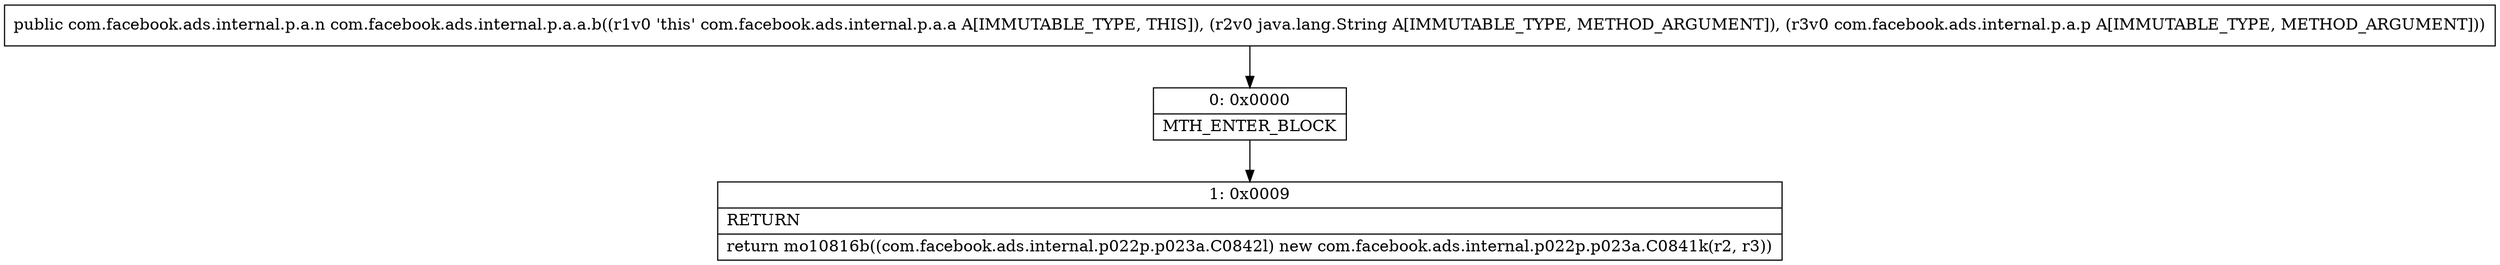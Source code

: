 digraph "CFG forcom.facebook.ads.internal.p.a.a.b(Ljava\/lang\/String;Lcom\/facebook\/ads\/internal\/p\/a\/p;)Lcom\/facebook\/ads\/internal\/p\/a\/n;" {
Node_0 [shape=record,label="{0\:\ 0x0000|MTH_ENTER_BLOCK\l}"];
Node_1 [shape=record,label="{1\:\ 0x0009|RETURN\l|return mo10816b((com.facebook.ads.internal.p022p.p023a.C0842l) new com.facebook.ads.internal.p022p.p023a.C0841k(r2, r3))\l}"];
MethodNode[shape=record,label="{public com.facebook.ads.internal.p.a.n com.facebook.ads.internal.p.a.a.b((r1v0 'this' com.facebook.ads.internal.p.a.a A[IMMUTABLE_TYPE, THIS]), (r2v0 java.lang.String A[IMMUTABLE_TYPE, METHOD_ARGUMENT]), (r3v0 com.facebook.ads.internal.p.a.p A[IMMUTABLE_TYPE, METHOD_ARGUMENT])) }"];
MethodNode -> Node_0;
Node_0 -> Node_1;
}

